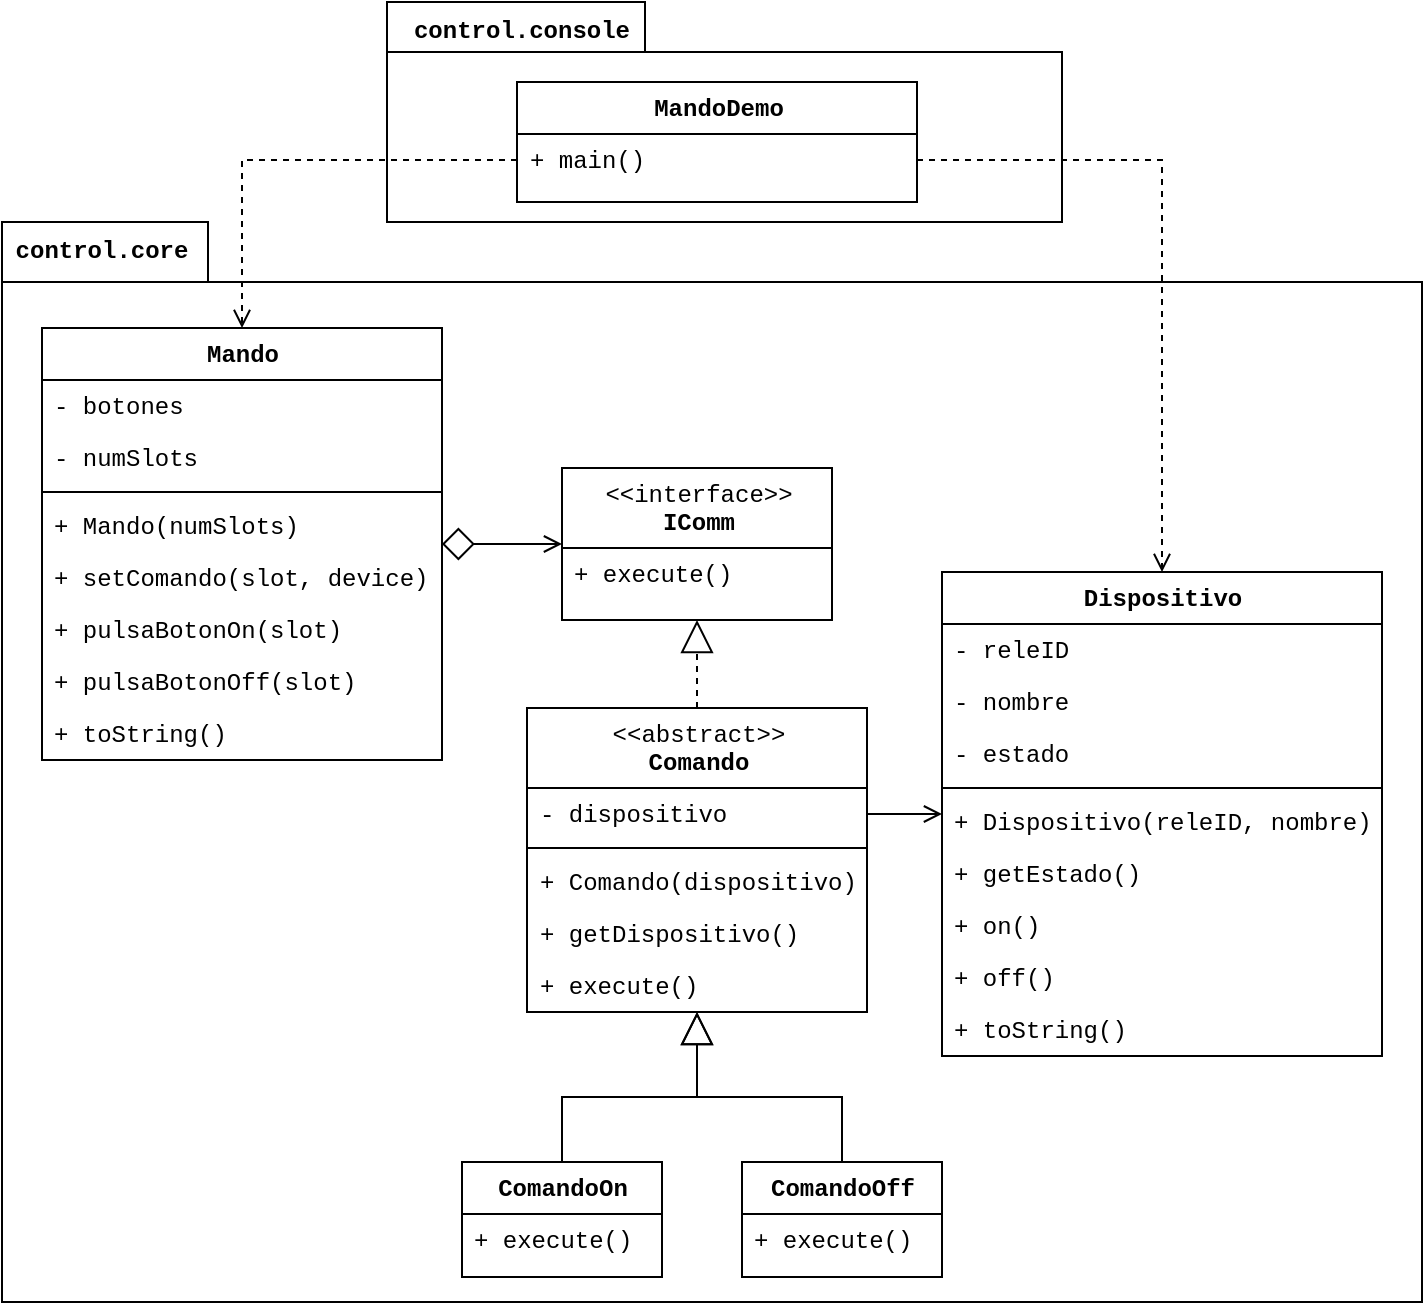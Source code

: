 <mxfile version="12.8.1" type="device"><diagram name="Page-1" id="6133507b-19e7-1e82-6fc7-422aa6c4b21f"><mxGraphModel dx="1107" dy="627" grid="1" gridSize="10" guides="1" tooltips="1" connect="1" arrows="1" fold="1" page="1" pageScale="1" pageWidth="1100" pageHeight="850" background="#ffffff" math="0" shadow="0"><root><mxCell id="0"/><mxCell id="1" parent="0"/><mxCell id="1kTV6Drs6X8S2tikP9-f-2" value="" style="shape=folder;fontStyle=1;spacingTop=10;tabWidth=129;tabHeight=25;tabPosition=left;html=1;" vertex="1" parent="1"><mxGeometry x="312.5" y="40" width="337.5" height="110" as="geometry"/></mxCell><mxCell id="-hpDLnEZG95wHKG14Rdc-1" value="" style="shape=folder;fontStyle=1;spacingTop=10;tabWidth=103;tabHeight=30;tabPosition=left;html=1;fontFamily=Courier New;" parent="1" vertex="1"><mxGeometry x="120" y="150" width="710" height="540" as="geometry"/></mxCell><mxCell id="k4Gq46ZmnG4q5HY4bMzm-15" style="edgeStyle=orthogonalEdgeStyle;rounded=0;orthogonalLoop=1;jettySize=auto;html=1;exitX=0.5;exitY=0;exitDx=0;exitDy=0;endArrow=block;endFill=0;endSize=14;fontFamily=Courier New;" parent="1" source="hTbq626JnpjuCLhztbyR-5" target="k4Gq46ZmnG4q5HY4bMzm-1" edge="1"><mxGeometry relative="1" as="geometry"/></mxCell><mxCell id="hTbq626JnpjuCLhztbyR-5" value="ComandoOn" style="swimlane;html=1;fontStyle=1;align=center;verticalAlign=top;childLayout=stackLayout;horizontal=1;startSize=26;horizontalStack=0;resizeParent=1;resizeLast=0;collapsible=1;marginBottom=0;swimlaneFillColor=#ffffff;rounded=0;shadow=0;comic=0;labelBackgroundColor=none;strokeWidth=1;fillColor=none;fontFamily=Courier New;fontSize=12" parent="1" vertex="1"><mxGeometry x="350" y="620" width="100" height="57.5" as="geometry"/></mxCell><mxCell id="-hpDLnEZG95wHKG14Rdc-6" value="+ execute()" style="text;html=1;strokeColor=none;fillColor=none;align=left;verticalAlign=top;spacingLeft=4;spacingRight=4;whiteSpace=wrap;overflow=hidden;rotatable=0;points=[[0,0.5],[1,0.5]];portConstraint=eastwest;fontFamily=Courier New;" parent="hTbq626JnpjuCLhztbyR-5" vertex="1"><mxGeometry y="26" width="100" height="26" as="geometry"/></mxCell><mxCell id="iVs2XZifFlkdp_exIPpt-6" style="edgeStyle=orthogonalEdgeStyle;rounded=0;orthogonalLoop=1;jettySize=auto;html=1;exitX=0.5;exitY=0;exitDx=0;exitDy=0;entryX=0.5;entryY=1;entryDx=0;entryDy=0;endArrow=block;endFill=0;endSize=14;dashed=1;fontFamily=Courier New;" parent="1" source="k4Gq46ZmnG4q5HY4bMzm-1" target="iVs2XZifFlkdp_exIPpt-1" edge="1"><mxGeometry relative="1" as="geometry"/></mxCell><mxCell id="k4Gq46ZmnG4q5HY4bMzm-1" value="&lt;span style=&quot;font-weight: normal&quot;&gt;&amp;lt;&amp;lt;abstract&amp;gt;&amp;gt;&lt;/span&gt;&lt;br&gt;Comando" style="swimlane;html=1;fontStyle=1;align=center;verticalAlign=top;childLayout=stackLayout;horizontal=1;startSize=40;horizontalStack=0;resizeParent=1;resizeLast=0;collapsible=1;marginBottom=0;swimlaneFillColor=#ffffff;rounded=0;shadow=0;comic=0;labelBackgroundColor=none;strokeWidth=1;fillColor=none;fontFamily=Courier New;fontSize=12" parent="1" vertex="1"><mxGeometry x="382.5" y="393" width="170" height="152" as="geometry"/></mxCell><mxCell id="iVs2XZifFlkdp_exIPpt-5" value="- dispositivo" style="text;html=1;strokeColor=none;fillColor=none;align=left;verticalAlign=top;spacingLeft=4;spacingRight=4;whiteSpace=wrap;overflow=hidden;rotatable=0;points=[[0,0.5],[1,0.5]];portConstraint=eastwest;fontFamily=Courier New;" parent="k4Gq46ZmnG4q5HY4bMzm-1" vertex="1"><mxGeometry y="40" width="170" height="26" as="geometry"/></mxCell><mxCell id="iVs2XZifFlkdp_exIPpt-4" value="" style="line;html=1;strokeWidth=1;fillColor=none;align=left;verticalAlign=middle;spacingTop=-1;spacingLeft=3;spacingRight=3;rotatable=0;labelPosition=right;points=[];portConstraint=eastwest;fontFamily=Courier New;" parent="k4Gq46ZmnG4q5HY4bMzm-1" vertex="1"><mxGeometry y="66" width="170" height="8" as="geometry"/></mxCell><mxCell id="iVs2XZifFlkdp_exIPpt-3" value="+ Comando(dispositivo)" style="text;html=1;strokeColor=none;fillColor=none;align=left;verticalAlign=top;spacingLeft=4;spacingRight=4;whiteSpace=wrap;overflow=hidden;rotatable=0;points=[[0,0.5],[1,0.5]];portConstraint=eastwest;fontFamily=Courier New;" parent="k4Gq46ZmnG4q5HY4bMzm-1" vertex="1"><mxGeometry y="74" width="170" height="26" as="geometry"/></mxCell><mxCell id="nzj0tMXLRuaTXg482sEI-1" value="+ getDispositivo()" style="text;html=1;strokeColor=none;fillColor=none;align=left;verticalAlign=top;spacingLeft=4;spacingRight=4;whiteSpace=wrap;overflow=hidden;rotatable=0;points=[[0,0.5],[1,0.5]];portConstraint=eastwest;fontFamily=Courier New;" parent="k4Gq46ZmnG4q5HY4bMzm-1" vertex="1"><mxGeometry y="100" width="170" height="26" as="geometry"/></mxCell><mxCell id="-hpDLnEZG95wHKG14Rdc-8" value="+ execute()" style="text;html=1;strokeColor=none;fillColor=none;align=left;verticalAlign=top;spacingLeft=4;spacingRight=4;whiteSpace=wrap;overflow=hidden;rotatable=0;points=[[0,0.5],[1,0.5]];portConstraint=eastwest;fontFamily=Courier New;" parent="k4Gq46ZmnG4q5HY4bMzm-1" vertex="1"><mxGeometry y="126" width="170" height="26" as="geometry"/></mxCell><mxCell id="iVs2XZifFlkdp_exIPpt-1" value="&lt;span style=&quot;font-weight: normal&quot;&gt;&amp;lt;&amp;lt;interface&amp;gt;&amp;gt;&lt;/span&gt;&lt;br&gt;IComm" style="swimlane;html=1;fontStyle=1;align=center;verticalAlign=top;childLayout=stackLayout;horizontal=1;startSize=40;horizontalStack=0;resizeParent=1;resizeLast=0;collapsible=1;marginBottom=0;swimlaneFillColor=#ffffff;rounded=0;shadow=0;comic=0;labelBackgroundColor=none;strokeWidth=1;fillColor=none;fontFamily=Courier New;fontSize=12" parent="1" vertex="1"><mxGeometry x="400" y="273" width="135" height="76" as="geometry"/></mxCell><mxCell id="iVs2XZifFlkdp_exIPpt-2" value="+ execute()" style="text;html=1;strokeColor=none;fillColor=none;align=left;verticalAlign=top;spacingLeft=4;spacingRight=4;whiteSpace=wrap;overflow=hidden;rotatable=0;points=[[0,0.5],[1,0.5]];portConstraint=eastwest;fontFamily=Courier New;" parent="iVs2XZifFlkdp_exIPpt-1" vertex="1"><mxGeometry y="40" width="135" height="26" as="geometry"/></mxCell><mxCell id="iVs2XZifFlkdp_exIPpt-8" style="edgeStyle=orthogonalEdgeStyle;rounded=0;orthogonalLoop=1;jettySize=auto;html=1;exitX=0.5;exitY=0;exitDx=0;exitDy=0;endArrow=block;endFill=0;endSize=14;fontFamily=Courier New;" parent="1" source="iVs2XZifFlkdp_exIPpt-7" target="k4Gq46ZmnG4q5HY4bMzm-1" edge="1"><mxGeometry relative="1" as="geometry"/></mxCell><mxCell id="iVs2XZifFlkdp_exIPpt-7" value="ComandoOff" style="swimlane;html=1;fontStyle=1;align=center;verticalAlign=top;childLayout=stackLayout;horizontal=1;startSize=26;horizontalStack=0;resizeParent=1;resizeLast=0;collapsible=1;marginBottom=0;swimlaneFillColor=#ffffff;rounded=0;shadow=0;comic=0;labelBackgroundColor=none;strokeWidth=1;fillColor=none;fontFamily=Courier New;fontSize=12" parent="1" vertex="1"><mxGeometry x="490" y="620" width="100" height="57.5" as="geometry"/></mxCell><mxCell id="-hpDLnEZG95wHKG14Rdc-7" value="+ execute()" style="text;html=1;strokeColor=none;fillColor=none;align=left;verticalAlign=top;spacingLeft=4;spacingRight=4;whiteSpace=wrap;overflow=hidden;rotatable=0;points=[[0,0.5],[1,0.5]];portConstraint=eastwest;fontFamily=Courier New;" parent="iVs2XZifFlkdp_exIPpt-7" vertex="1"><mxGeometry y="26" width="100" height="26" as="geometry"/></mxCell><mxCell id="iVs2XZifFlkdp_exIPpt-24" style="edgeStyle=orthogonalEdgeStyle;rounded=0;orthogonalLoop=1;jettySize=auto;html=1;endArrow=open;endFill=0;endSize=7;startArrow=diamond;startFill=0;startSize=14;fontFamily=Courier New;" parent="1" source="iVs2XZifFlkdp_exIPpt-9" target="iVs2XZifFlkdp_exIPpt-1" edge="1"><mxGeometry relative="1" as="geometry"><mxPoint x="330" y="472.5" as="sourcePoint"/></mxGeometry></mxCell><mxCell id="iVs2XZifFlkdp_exIPpt-9" value="Mando" style="swimlane;html=1;fontStyle=1;align=center;verticalAlign=top;childLayout=stackLayout;horizontal=1;startSize=26;horizontalStack=0;resizeParent=1;resizeLast=0;collapsible=1;marginBottom=0;swimlaneFillColor=#ffffff;rounded=0;shadow=0;comic=0;labelBackgroundColor=none;strokeWidth=1;fillColor=none;fontFamily=Courier New;fontSize=12" parent="1" vertex="1"><mxGeometry x="140" y="203" width="200" height="216" as="geometry"/></mxCell><mxCell id="iVs2XZifFlkdp_exIPpt-10" value="- botones" style="text;html=1;strokeColor=none;fillColor=none;align=left;verticalAlign=top;spacingLeft=4;spacingRight=4;whiteSpace=wrap;overflow=hidden;rotatable=0;points=[[0,0.5],[1,0.5]];portConstraint=eastwest;fontFamily=Courier New;" parent="iVs2XZifFlkdp_exIPpt-9" vertex="1"><mxGeometry y="26" width="200" height="26" as="geometry"/></mxCell><mxCell id="iVs2XZifFlkdp_exIPpt-15" value="- numSlots" style="text;html=1;strokeColor=none;fillColor=none;align=left;verticalAlign=top;spacingLeft=4;spacingRight=4;whiteSpace=wrap;overflow=hidden;rotatable=0;points=[[0,0.5],[1,0.5]];portConstraint=eastwest;fontFamily=Courier New;" parent="iVs2XZifFlkdp_exIPpt-9" vertex="1"><mxGeometry y="52" width="200" height="26" as="geometry"/></mxCell><mxCell id="iVs2XZifFlkdp_exIPpt-11" value="" style="line;html=1;strokeWidth=1;fillColor=none;align=left;verticalAlign=middle;spacingTop=-1;spacingLeft=3;spacingRight=3;rotatable=0;labelPosition=right;points=[];portConstraint=eastwest;fontFamily=Courier New;" parent="iVs2XZifFlkdp_exIPpt-9" vertex="1"><mxGeometry y="78" width="200" height="8" as="geometry"/></mxCell><mxCell id="N-lpT6q--TIIAW8voMZm-1" value="+ Mando(numSlots)" style="text;html=1;strokeColor=none;fillColor=none;align=left;verticalAlign=top;spacingLeft=4;spacingRight=4;whiteSpace=wrap;overflow=hidden;rotatable=0;points=[[0,0.5],[1,0.5]];portConstraint=eastwest;fontFamily=Courier New;" parent="iVs2XZifFlkdp_exIPpt-9" vertex="1"><mxGeometry y="86" width="200" height="26" as="geometry"/></mxCell><mxCell id="iVs2XZifFlkdp_exIPpt-12" value="+ setComando(slot, device)" style="text;html=1;strokeColor=none;fillColor=none;align=left;verticalAlign=top;spacingLeft=4;spacingRight=4;whiteSpace=wrap;overflow=hidden;rotatable=0;points=[[0,0.5],[1,0.5]];portConstraint=eastwest;fontFamily=Courier New;" parent="iVs2XZifFlkdp_exIPpt-9" vertex="1"><mxGeometry y="112" width="200" height="26" as="geometry"/></mxCell><mxCell id="iVs2XZifFlkdp_exIPpt-13" value="+ pulsaBotonOn(slot)" style="text;html=1;strokeColor=none;fillColor=none;align=left;verticalAlign=top;spacingLeft=4;spacingRight=4;whiteSpace=wrap;overflow=hidden;rotatable=0;points=[[0,0.5],[1,0.5]];portConstraint=eastwest;fontFamily=Courier New;" parent="iVs2XZifFlkdp_exIPpt-9" vertex="1"><mxGeometry y="138" width="200" height="26" as="geometry"/></mxCell><mxCell id="iVs2XZifFlkdp_exIPpt-14" value="+ pulsaBotonOff(slot)" style="text;html=1;strokeColor=none;fillColor=none;align=left;verticalAlign=top;spacingLeft=4;spacingRight=4;whiteSpace=wrap;overflow=hidden;rotatable=0;points=[[0,0.5],[1,0.5]];portConstraint=eastwest;fontFamily=Courier New;" parent="iVs2XZifFlkdp_exIPpt-9" vertex="1"><mxGeometry y="164" width="200" height="26" as="geometry"/></mxCell><mxCell id="nzj0tMXLRuaTXg482sEI-4" value="+ toString()" style="text;html=1;strokeColor=none;fillColor=none;align=left;verticalAlign=top;spacingLeft=4;spacingRight=4;whiteSpace=wrap;overflow=hidden;rotatable=0;points=[[0,0.5],[1,0.5]];portConstraint=eastwest;fontFamily=Courier New;" parent="iVs2XZifFlkdp_exIPpt-9" vertex="1"><mxGeometry y="190" width="200" height="26" as="geometry"/></mxCell><mxCell id="iVs2XZifFlkdp_exIPpt-16" value="Dispositivo" style="swimlane;html=1;fontStyle=1;align=center;verticalAlign=top;childLayout=stackLayout;horizontal=1;startSize=26;horizontalStack=0;resizeParent=1;resizeLast=0;collapsible=1;marginBottom=0;swimlaneFillColor=#ffffff;rounded=0;shadow=0;comic=0;labelBackgroundColor=none;strokeWidth=1;fillColor=none;fontFamily=Courier New;fontSize=12" parent="1" vertex="1"><mxGeometry x="590" y="325" width="220" height="242" as="geometry"/></mxCell><mxCell id="iVs2XZifFlkdp_exIPpt-17" value="- releID" style="text;html=1;strokeColor=none;fillColor=none;align=left;verticalAlign=top;spacingLeft=4;spacingRight=4;whiteSpace=wrap;overflow=hidden;rotatable=0;points=[[0,0.5],[1,0.5]];portConstraint=eastwest;fontFamily=Courier New;" parent="iVs2XZifFlkdp_exIPpt-16" vertex="1"><mxGeometry y="26" width="220" height="26" as="geometry"/></mxCell><mxCell id="iVs2XZifFlkdp_exIPpt-18" value="- nombre" style="text;html=1;strokeColor=none;fillColor=none;align=left;verticalAlign=top;spacingLeft=4;spacingRight=4;whiteSpace=wrap;overflow=hidden;rotatable=0;points=[[0,0.5],[1,0.5]];portConstraint=eastwest;fontFamily=Courier New;" parent="iVs2XZifFlkdp_exIPpt-16" vertex="1"><mxGeometry y="52" width="220" height="26" as="geometry"/></mxCell><mxCell id="nzj0tMXLRuaTXg482sEI-2" value="- estado" style="text;html=1;strokeColor=none;fillColor=none;align=left;verticalAlign=top;spacingLeft=4;spacingRight=4;whiteSpace=wrap;overflow=hidden;rotatable=0;points=[[0,0.5],[1,0.5]];portConstraint=eastwest;fontFamily=Courier New;" parent="iVs2XZifFlkdp_exIPpt-16" vertex="1"><mxGeometry y="78" width="220" height="26" as="geometry"/></mxCell><mxCell id="iVs2XZifFlkdp_exIPpt-19" value="" style="line;html=1;strokeWidth=1;fillColor=none;align=left;verticalAlign=middle;spacingTop=-1;spacingLeft=3;spacingRight=3;rotatable=0;labelPosition=right;points=[];portConstraint=eastwest;fontFamily=Courier New;" parent="iVs2XZifFlkdp_exIPpt-16" vertex="1"><mxGeometry y="104" width="220" height="8" as="geometry"/></mxCell><mxCell id="iVs2XZifFlkdp_exIPpt-20" value="+ Dispositivo(releID, nombre)" style="text;html=1;strokeColor=none;fillColor=none;align=left;verticalAlign=top;spacingLeft=4;spacingRight=4;whiteSpace=wrap;overflow=hidden;rotatable=0;points=[[0,0.5],[1,0.5]];portConstraint=eastwest;fontFamily=Courier New;" parent="iVs2XZifFlkdp_exIPpt-16" vertex="1"><mxGeometry y="112" width="220" height="26" as="geometry"/></mxCell><mxCell id="nzj0tMXLRuaTXg482sEI-3" value="+ getEstado()" style="text;html=1;strokeColor=none;fillColor=none;align=left;verticalAlign=top;spacingLeft=4;spacingRight=4;whiteSpace=wrap;overflow=hidden;rotatable=0;points=[[0,0.5],[1,0.5]];portConstraint=eastwest;fontFamily=Courier New;" parent="iVs2XZifFlkdp_exIPpt-16" vertex="1"><mxGeometry y="138" width="220" height="26" as="geometry"/></mxCell><mxCell id="iVs2XZifFlkdp_exIPpt-21" value="+ on()" style="text;html=1;strokeColor=none;fillColor=none;align=left;verticalAlign=top;spacingLeft=4;spacingRight=4;whiteSpace=wrap;overflow=hidden;rotatable=0;points=[[0,0.5],[1,0.5]];portConstraint=eastwest;fontFamily=Courier New;" parent="iVs2XZifFlkdp_exIPpt-16" vertex="1"><mxGeometry y="164" width="220" height="26" as="geometry"/></mxCell><mxCell id="iVs2XZifFlkdp_exIPpt-22" value="+ off()" style="text;html=1;strokeColor=none;fillColor=none;align=left;verticalAlign=top;spacingLeft=4;spacingRight=4;whiteSpace=wrap;overflow=hidden;rotatable=0;points=[[0,0.5],[1,0.5]];portConstraint=eastwest;fontFamily=Courier New;" parent="iVs2XZifFlkdp_exIPpt-16" vertex="1"><mxGeometry y="190" width="220" height="26" as="geometry"/></mxCell><mxCell id="nzj0tMXLRuaTXg482sEI-5" value="+ toString()" style="text;html=1;strokeColor=none;fillColor=none;align=left;verticalAlign=top;spacingLeft=4;spacingRight=4;whiteSpace=wrap;overflow=hidden;rotatable=0;points=[[0,0.5],[1,0.5]];portConstraint=eastwest;fontFamily=Courier New;" parent="iVs2XZifFlkdp_exIPpt-16" vertex="1"><mxGeometry y="216" width="220" height="26" as="geometry"/></mxCell><mxCell id="iVs2XZifFlkdp_exIPpt-23" style="edgeStyle=orthogonalEdgeStyle;rounded=0;orthogonalLoop=1;jettySize=auto;html=1;exitX=1;exitY=0.5;exitDx=0;exitDy=0;endArrow=open;endFill=0;endSize=7;fontFamily=Courier New;" parent="1" source="iVs2XZifFlkdp_exIPpt-5" target="iVs2XZifFlkdp_exIPpt-16" edge="1"><mxGeometry relative="1" as="geometry"/></mxCell><mxCell id="iVs2XZifFlkdp_exIPpt-25" value="MandoDemo" style="swimlane;html=1;fontStyle=1;align=center;verticalAlign=top;childLayout=stackLayout;horizontal=1;startSize=26;horizontalStack=0;resizeParent=1;resizeLast=0;collapsible=1;marginBottom=0;swimlaneFillColor=#ffffff;rounded=0;shadow=0;comic=0;labelBackgroundColor=none;strokeWidth=1;fillColor=none;fontFamily=Courier New;fontSize=12" parent="1" vertex="1"><mxGeometry x="377.5" y="80" width="200" height="60" as="geometry"/></mxCell><mxCell id="iVs2XZifFlkdp_exIPpt-29" value="+ main()" style="text;html=1;strokeColor=none;fillColor=none;align=left;verticalAlign=top;spacingLeft=4;spacingRight=4;whiteSpace=wrap;overflow=hidden;rotatable=0;points=[[0,0.5],[1,0.5]];portConstraint=eastwest;fontFamily=Courier New;" parent="iVs2XZifFlkdp_exIPpt-25" vertex="1"><mxGeometry y="26" width="200" height="26" as="geometry"/></mxCell><mxCell id="iVs2XZifFlkdp_exIPpt-32" style="edgeStyle=orthogonalEdgeStyle;rounded=0;orthogonalLoop=1;jettySize=auto;html=1;exitX=0;exitY=0.5;exitDx=0;exitDy=0;startArrow=none;startFill=0;startSize=14;endArrow=open;endFill=0;endSize=7;dashed=1;fontFamily=Courier New;" parent="1" source="iVs2XZifFlkdp_exIPpt-29" target="iVs2XZifFlkdp_exIPpt-9" edge="1"><mxGeometry relative="1" as="geometry"/></mxCell><mxCell id="iVs2XZifFlkdp_exIPpt-33" style="edgeStyle=orthogonalEdgeStyle;rounded=0;orthogonalLoop=1;jettySize=auto;html=1;entryX=0.5;entryY=0;entryDx=0;entryDy=0;dashed=1;startArrow=none;startFill=0;startSize=14;endArrow=open;endFill=0;endSize=7;fontFamily=Courier New;" parent="1" source="iVs2XZifFlkdp_exIPpt-29" target="iVs2XZifFlkdp_exIPpt-16" edge="1"><mxGeometry relative="1" as="geometry"/></mxCell><mxCell id="-hpDLnEZG95wHKG14Rdc-3" value="&lt;b&gt;control.core&lt;/b&gt;" style="text;html=1;strokeColor=none;fillColor=none;align=center;verticalAlign=middle;whiteSpace=wrap;rounded=0;fontFamily=Courier New;" parent="1" vertex="1"><mxGeometry x="150" y="150" width="40" height="30" as="geometry"/></mxCell><mxCell id="1kTV6Drs6X8S2tikP9-f-3" value="&lt;b&gt;control.console&lt;/b&gt;" style="text;html=1;strokeColor=none;fillColor=none;align=center;verticalAlign=middle;whiteSpace=wrap;rounded=0;fontFamily=Courier New;" vertex="1" parent="1"><mxGeometry x="360" y="40" width="40" height="30" as="geometry"/></mxCell></root></mxGraphModel></diagram></mxfile>